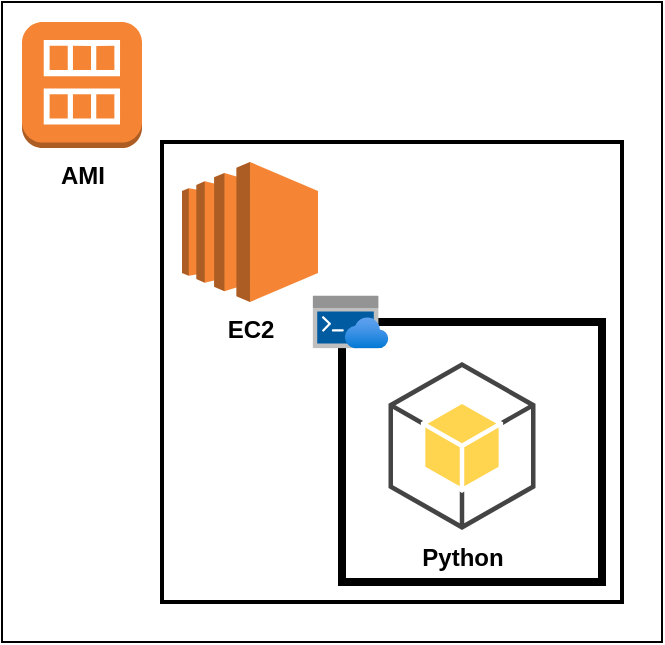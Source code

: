 <mxfile>
    <diagram id="mOpuKxwpiM93LE0Hbw3T" name="Page-1">
        <mxGraphModel dx="406" dy="455" grid="1" gridSize="10" guides="1" tooltips="1" connect="1" arrows="1" fold="1" page="1" pageScale="1" pageWidth="850" pageHeight="1100" math="0" shadow="0">
            <root>
                <mxCell id="0"/>
                <mxCell id="1" parent="0"/>
                <mxCell id="5" value="" style="rounded=0;whiteSpace=wrap;html=1;strokeColor=light-dark(#000000,#00FF00);" vertex="1" parent="1">
                    <mxGeometry x="50" y="90" width="330" height="320" as="geometry"/>
                </mxCell>
                <mxCell id="6" value="&lt;b&gt;&lt;font style=&quot;color: light-dark(rgb(0, 0, 0), rgb(0, 255, 0));&quot;&gt;AMI&lt;/font&gt;&lt;/b&gt;" style="outlineConnect=0;dashed=0;verticalLabelPosition=bottom;verticalAlign=top;align=center;html=1;shape=mxgraph.aws3.ami;fillColor=#F58534;gradientColor=none;" vertex="1" parent="1">
                    <mxGeometry x="60" y="100" width="60" height="63" as="geometry"/>
                </mxCell>
                <mxCell id="7" value="" style="rounded=0;whiteSpace=wrap;html=1;strokeWidth=2;strokeColor=light-dark(#000000,#00FF00);" vertex="1" parent="1">
                    <mxGeometry x="130" y="160" width="230" height="230" as="geometry"/>
                </mxCell>
                <mxCell id="8" value="&lt;b&gt;&lt;font style=&quot;color: light-dark(rgb(0, 0, 0), rgb(0, 255, 0));&quot;&gt;EC2&lt;/font&gt;&lt;/b&gt;" style="outlineConnect=0;dashed=0;verticalLabelPosition=bottom;verticalAlign=top;align=center;html=1;shape=mxgraph.aws3.ec2;fillColor=#F58534;gradientColor=none;" vertex="1" parent="1">
                    <mxGeometry x="140" y="170" width="68" height="70" as="geometry"/>
                </mxCell>
                <mxCell id="9" value="" style="rounded=0;whiteSpace=wrap;html=1;strokeWidth=4;strokeColor=light-dark(#000000,#00FF00);" vertex="1" parent="1">
                    <mxGeometry x="220" y="250" width="130" height="130" as="geometry"/>
                </mxCell>
                <mxCell id="10" value="&lt;b&gt;&lt;font style=&quot;color: light-dark(rgb(0, 0, 0), rgb(0, 255, 0));&quot;&gt;Python&lt;/font&gt;&lt;/b&gt;" style="outlineConnect=0;dashed=0;verticalLabelPosition=bottom;verticalAlign=top;align=center;html=1;shape=mxgraph.aws3.android;fillColor=#FFD44F;gradientColor=none;" vertex="1" parent="1">
                    <mxGeometry x="243.25" y="270" width="73.5" height="84" as="geometry"/>
                </mxCell>
                <mxCell id="11" value="" style="image;aspect=fixed;html=1;points=[];align=center;fontSize=12;image=img/lib/azure2/other/Azure_Cloud_Shell.svg;" vertex="1" parent="1">
                    <mxGeometry x="205.25" y="236.81" width="38" height="26.38" as="geometry"/>
                </mxCell>
            </root>
        </mxGraphModel>
    </diagram>
</mxfile>